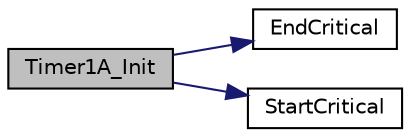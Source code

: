 digraph "Timer1A_Init"
{
 // LATEX_PDF_SIZE
  edge [fontname="Helvetica",fontsize="10",labelfontname="Helvetica",labelfontsize="10"];
  node [fontname="Helvetica",fontsize="10",shape=record];
  rankdir="LR";
  Node1 [label="Timer1A_Init",height=0.2,width=0.4,color="black", fillcolor="grey75", style="filled", fontcolor="black",tooltip=" "];
  Node1 -> Node2 [color="midnightblue",fontsize="10",style="solid",fontname="Helvetica"];
  Node2 [label="EndCritical",height=0.2,width=0.4,color="black", fillcolor="white", style="filled",URL="$_timer_8c.html#ab951a617be3009367cd2abdb523990f6",tooltip=" "];
  Node1 -> Node3 [color="midnightblue",fontsize="10",style="solid",fontname="Helvetica"];
  Node3 [label="StartCritical",height=0.2,width=0.4,color="black", fillcolor="white", style="filled",URL="$_timer_8c.html#a98fbe9833188539e49482a97b3f9a99c",tooltip=" "];
}
